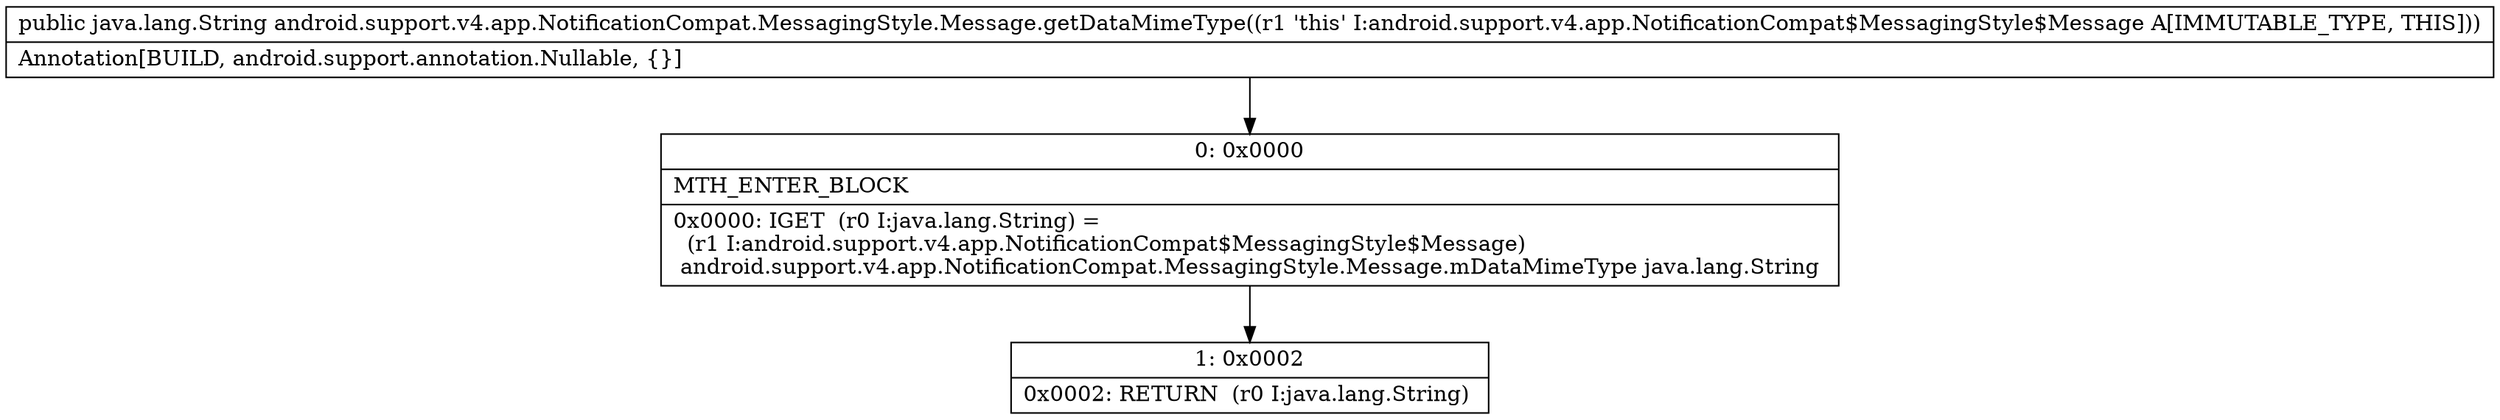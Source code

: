 digraph "CFG forandroid.support.v4.app.NotificationCompat.MessagingStyle.Message.getDataMimeType()Ljava\/lang\/String;" {
Node_0 [shape=record,label="{0\:\ 0x0000|MTH_ENTER_BLOCK\l|0x0000: IGET  (r0 I:java.lang.String) = \l  (r1 I:android.support.v4.app.NotificationCompat$MessagingStyle$Message)\l android.support.v4.app.NotificationCompat.MessagingStyle.Message.mDataMimeType java.lang.String \l}"];
Node_1 [shape=record,label="{1\:\ 0x0002|0x0002: RETURN  (r0 I:java.lang.String) \l}"];
MethodNode[shape=record,label="{public java.lang.String android.support.v4.app.NotificationCompat.MessagingStyle.Message.getDataMimeType((r1 'this' I:android.support.v4.app.NotificationCompat$MessagingStyle$Message A[IMMUTABLE_TYPE, THIS]))  | Annotation[BUILD, android.support.annotation.Nullable, \{\}]\l}"];
MethodNode -> Node_0;
Node_0 -> Node_1;
}


